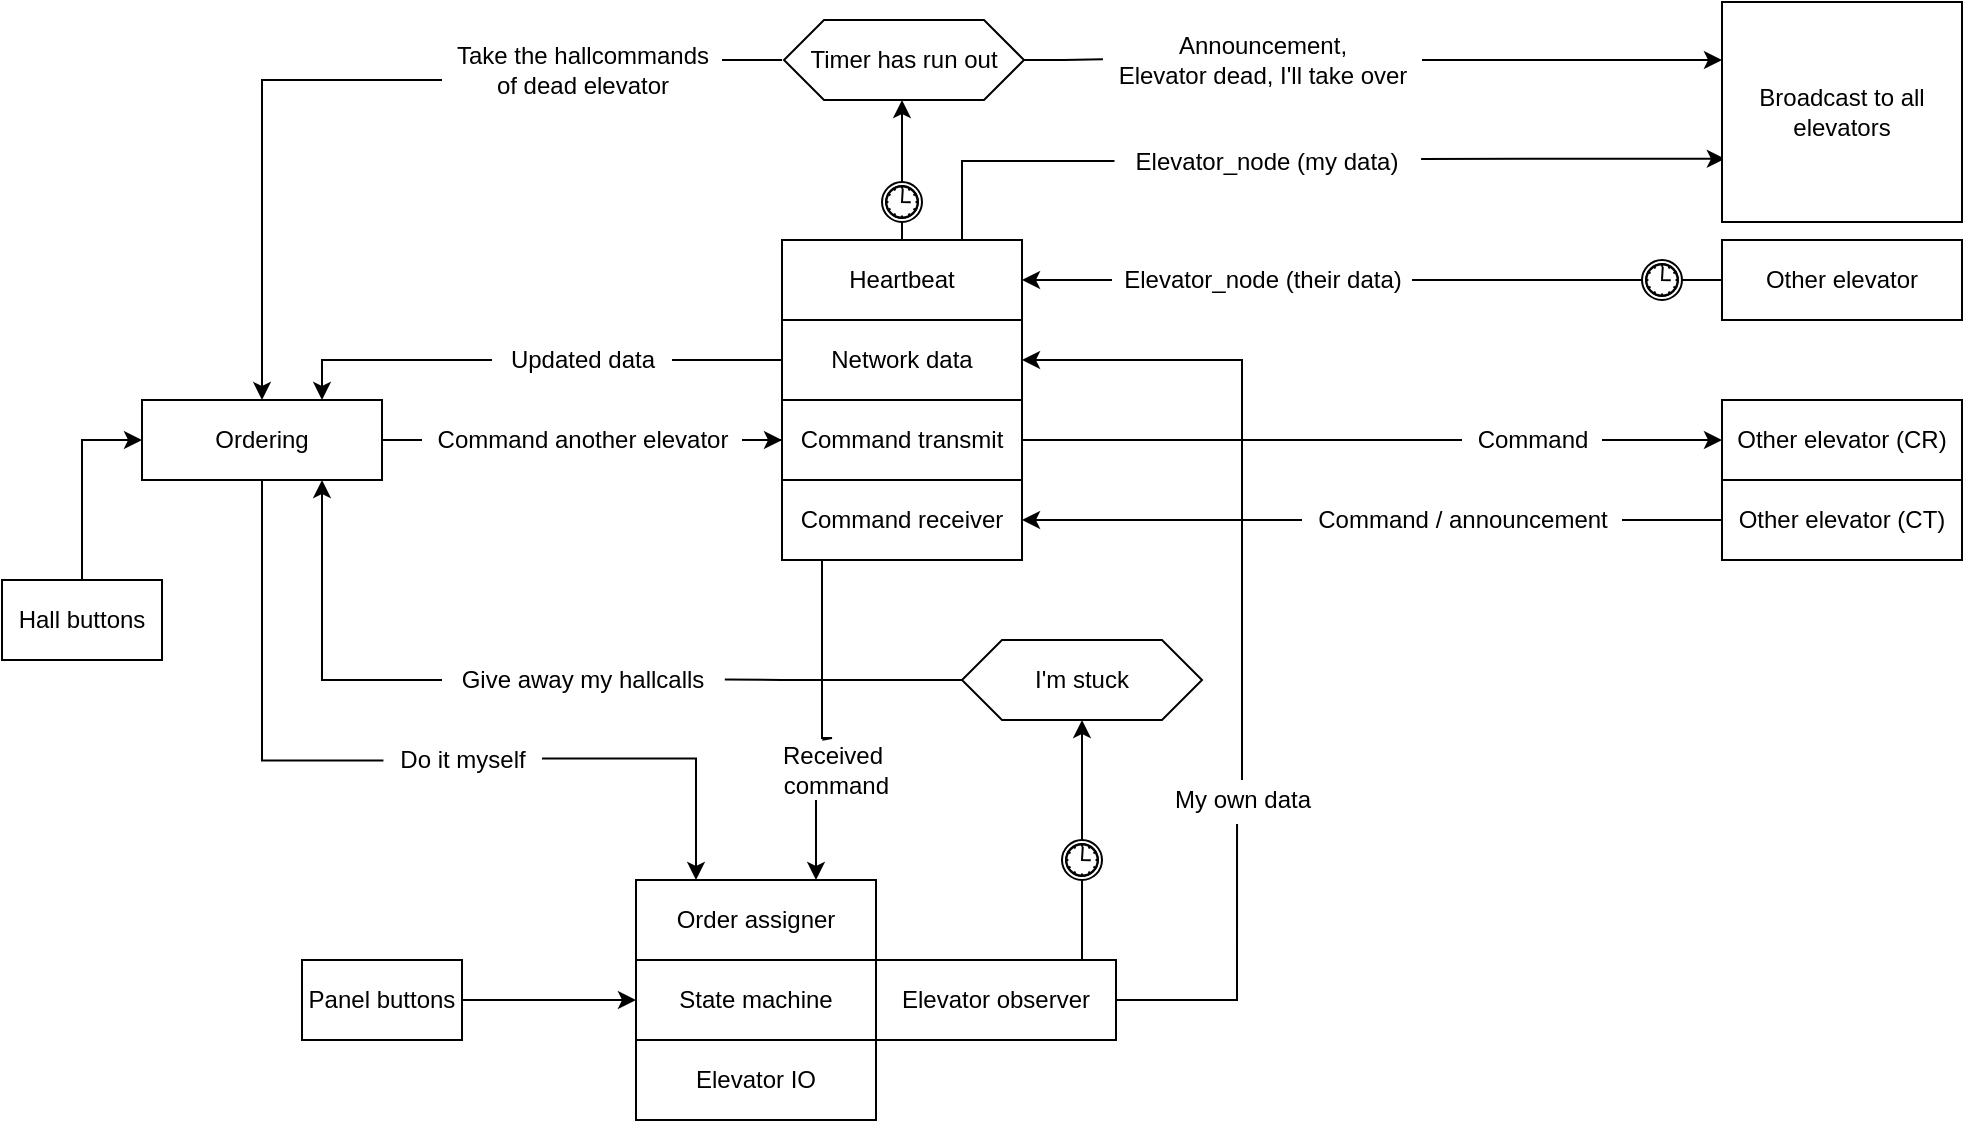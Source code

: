 <mxfile version="17.1.3" type="onedrive"><diagram id="umLYRCczUrrdmZUn5GfZ" name="Page-1"><mxGraphModel grid="1" gridSize="10" guides="1" tooltips="1" connect="1" arrows="1" page="1" fold="1" pageScale="1" pageWidth="827" pageHeight="1169" math="0" shadow="0"><root><mxCell id="0"/><mxCell id="1" parent="0"/><mxCell id="lqRCjhojuE9O84fKhgKE-76" style="edgeStyle=orthogonalEdgeStyle;rounded=0;orthogonalLoop=1;jettySize=auto;html=1;exitX=0;exitY=0.5;exitDx=0;exitDy=0;entryX=0.75;entryY=0;entryDx=0;entryDy=0;startArrow=none;" edge="1" parent="1" source="lqRCjhojuE9O84fKhgKE-77" target="lqRCjhojuE9O84fKhgKE-2"><mxGeometry relative="1" as="geometry"/></mxCell><mxCell id="lqRCjhojuE9O84fKhgKE-1" value="Network data" style="rounded=0;whiteSpace=wrap;html=1;" vertex="1" parent="1"><mxGeometry x="400" y="240" width="120" height="40" as="geometry"/></mxCell><mxCell id="lqRCjhojuE9O84fKhgKE-6" style="edgeStyle=orthogonalEdgeStyle;rounded=0;orthogonalLoop=1;jettySize=auto;html=1;startArrow=none;" edge="1" parent="1" source="lqRCjhojuE9O84fKhgKE-85" target="lqRCjhojuE9O84fKhgKE-3"><mxGeometry relative="1" as="geometry"/></mxCell><mxCell id="lqRCjhojuE9O84fKhgKE-109" style="edgeStyle=orthogonalEdgeStyle;rounded=0;orthogonalLoop=1;jettySize=auto;html=1;exitX=1;exitY=0.46;exitDx=0;exitDy=0;entryX=0.25;entryY=0;entryDx=0;entryDy=0;startArrow=none;exitPerimeter=0;" edge="1" parent="1" source="lqRCjhojuE9O84fKhgKE-87" target="lqRCjhojuE9O84fKhgKE-107"><mxGeometry relative="1" as="geometry"><Array as="points"><mxPoint x="357" y="459"/></Array></mxGeometry></mxCell><mxCell id="lqRCjhojuE9O84fKhgKE-2" value="Ordering&lt;br&gt;" style="rounded=0;whiteSpace=wrap;html=1;" vertex="1" parent="1"><mxGeometry x="80" y="280" width="120" height="40" as="geometry"/></mxCell><mxCell id="lqRCjhojuE9O84fKhgKE-22" style="edgeStyle=orthogonalEdgeStyle;rounded=0;orthogonalLoop=1;jettySize=auto;html=1;exitX=1;exitY=0.5;exitDx=0;exitDy=0;entryX=0;entryY=0.5;entryDx=0;entryDy=0;startArrow=none;" edge="1" parent="1" source="lqRCjhojuE9O84fKhgKE-33" target="lqRCjhojuE9O84fKhgKE-21"><mxGeometry relative="1" as="geometry"/></mxCell><mxCell id="lqRCjhojuE9O84fKhgKE-3" value="Command transmit&lt;br&gt;" style="rounded=0;whiteSpace=wrap;html=1;" vertex="1" parent="1"><mxGeometry x="400" y="280" width="120" height="40" as="geometry"/></mxCell><mxCell id="lqRCjhojuE9O84fKhgKE-110" style="edgeStyle=orthogonalEdgeStyle;rounded=0;orthogonalLoop=1;jettySize=auto;html=1;entryX=0.75;entryY=0;entryDx=0;entryDy=0;startArrow=none;" edge="1" parent="1" source="lqRCjhojuE9O84fKhgKE-106" target="lqRCjhojuE9O84fKhgKE-107"><mxGeometry relative="1" as="geometry"><Array as="points"><mxPoint x="417" y="490"/><mxPoint x="417" y="490"/></Array></mxGeometry></mxCell><mxCell id="lqRCjhojuE9O84fKhgKE-4" value="Command receiver&lt;br&gt;" style="rounded=0;whiteSpace=wrap;html=1;" vertex="1" parent="1"><mxGeometry x="400" y="320" width="120" height="40" as="geometry"/></mxCell><mxCell id="lqRCjhojuE9O84fKhgKE-47" style="edgeStyle=orthogonalEdgeStyle;rounded=0;orthogonalLoop=1;jettySize=auto;html=1;exitX=0.5;exitY=0;exitDx=0;exitDy=0;entryX=0.5;entryY=1;entryDx=0;entryDy=0;startArrow=none;" edge="1" parent="1" source="lqRCjhojuE9O84fKhgKE-53"><mxGeometry relative="1" as="geometry"><mxPoint x="460" y="130" as="targetPoint"/></mxGeometry></mxCell><mxCell id="lqRCjhojuE9O84fKhgKE-114" style="edgeStyle=orthogonalEdgeStyle;rounded=0;orthogonalLoop=1;jettySize=auto;html=1;exitX=1.017;exitY=0.422;exitDx=0;exitDy=0;entryX=0.012;entryY=0.713;entryDx=0;entryDy=0;startArrow=none;exitPerimeter=0;entryPerimeter=0;" edge="1" parent="1" source="lqRCjhojuE9O84fKhgKE-94" target="lqRCjhojuE9O84fKhgKE-29"><mxGeometry relative="1" as="geometry"/></mxCell><mxCell id="lqRCjhojuE9O84fKhgKE-5" value="Heartbeat&lt;br&gt;" style="rounded=0;whiteSpace=wrap;html=1;" vertex="1" parent="1"><mxGeometry x="400" y="200" width="120" height="40" as="geometry"/></mxCell><mxCell id="lqRCjhojuE9O84fKhgKE-21" value="Other elevator (CR)" style="rounded=0;whiteSpace=wrap;html=1;" vertex="1" parent="1"><mxGeometry x="870" y="280" width="120" height="40" as="geometry"/></mxCell><mxCell id="lqRCjhojuE9O84fKhgKE-26" style="edgeStyle=orthogonalEdgeStyle;rounded=0;orthogonalLoop=1;jettySize=auto;html=1;exitX=0;exitY=0.5;exitDx=0;exitDy=0;entryX=1;entryY=0.5;entryDx=0;entryDy=0;startArrow=none;" edge="1" parent="1" source="lqRCjhojuE9O84fKhgKE-35" target="lqRCjhojuE9O84fKhgKE-4"><mxGeometry relative="1" as="geometry"/></mxCell><mxCell id="lqRCjhojuE9O84fKhgKE-23" value="Other elevator (CT)" style="rounded=0;whiteSpace=wrap;html=1;" vertex="1" parent="1"><mxGeometry x="870" y="320" width="120" height="40" as="geometry"/></mxCell><mxCell id="lqRCjhojuE9O84fKhgKE-28" style="edgeStyle=orthogonalEdgeStyle;rounded=0;orthogonalLoop=1;jettySize=auto;html=1;exitX=0;exitY=0.5;exitDx=0;exitDy=0;entryX=1;entryY=0.5;entryDx=0;entryDy=0;startArrow=none;" edge="1" parent="1" source="lqRCjhojuE9O84fKhgKE-31" target="lqRCjhojuE9O84fKhgKE-5"><mxGeometry relative="1" as="geometry"/></mxCell><mxCell id="lqRCjhojuE9O84fKhgKE-27" value="Other elevator" style="rounded=0;whiteSpace=wrap;html=1;" vertex="1" parent="1"><mxGeometry x="870" y="200" width="120" height="40" as="geometry"/></mxCell><mxCell id="lqRCjhojuE9O84fKhgKE-29" value="Broadcast to all&lt;br&gt;elevators" style="rounded=0;whiteSpace=wrap;html=1;" vertex="1" parent="1"><mxGeometry x="870" y="81" width="120" height="110" as="geometry"/></mxCell><mxCell id="lqRCjhojuE9O84fKhgKE-31" value="Elevator_node (their&amp;nbsp;data)" style="text;html=1;align=center;verticalAlign=middle;resizable=0;points=[];autosize=1;strokeColor=none;fillColor=none;" vertex="1" parent="1"><mxGeometry x="565" y="210" width="150" height="20" as="geometry"/></mxCell><mxCell id="lqRCjhojuE9O84fKhgKE-32" value="" style="edgeStyle=orthogonalEdgeStyle;rounded=0;orthogonalLoop=1;jettySize=auto;html=1;exitX=0;exitY=0.5;exitDx=0;exitDy=0;entryX=1;entryY=0.5;entryDx=0;entryDy=0;endArrow=none;startArrow=none;" edge="1" parent="1" source="lqRCjhojuE9O84fKhgKE-70" target="lqRCjhojuE9O84fKhgKE-31"><mxGeometry relative="1" as="geometry"><mxPoint x="639" y="220" as="sourcePoint"/><mxPoint x="520" y="220" as="targetPoint"/></mxGeometry></mxCell><mxCell id="lqRCjhojuE9O84fKhgKE-33" value="Command" style="text;html=1;align=center;verticalAlign=middle;resizable=0;points=[];autosize=1;strokeColor=none;fillColor=none;" vertex="1" parent="1"><mxGeometry x="740" y="290" width="70" height="20" as="geometry"/></mxCell><mxCell id="lqRCjhojuE9O84fKhgKE-34" value="" style="edgeStyle=orthogonalEdgeStyle;rounded=0;orthogonalLoop=1;jettySize=auto;html=1;exitX=1;exitY=0.5;exitDx=0;exitDy=0;entryX=0;entryY=0.5;entryDx=0;entryDy=0;endArrow=none;" edge="1" parent="1" source="lqRCjhojuE9O84fKhgKE-3" target="lqRCjhojuE9O84fKhgKE-33"><mxGeometry relative="1" as="geometry"><mxPoint x="520" y="300" as="sourcePoint"/><mxPoint x="720" y="300" as="targetPoint"/></mxGeometry></mxCell><mxCell id="lqRCjhojuE9O84fKhgKE-35" value="Command / announcement&lt;br&gt;" style="text;html=1;align=center;verticalAlign=middle;resizable=0;points=[];autosize=1;strokeColor=none;fillColor=none;" vertex="1" parent="1"><mxGeometry x="660" y="330" width="160" height="20" as="geometry"/></mxCell><mxCell id="lqRCjhojuE9O84fKhgKE-36" value="" style="edgeStyle=orthogonalEdgeStyle;rounded=0;orthogonalLoop=1;jettySize=auto;html=1;exitX=0;exitY=0.5;exitDx=0;exitDy=0;entryX=1;entryY=0.5;entryDx=0;entryDy=0;endArrow=none;" edge="1" parent="1" source="lqRCjhojuE9O84fKhgKE-23" target="lqRCjhojuE9O84fKhgKE-35"><mxGeometry relative="1" as="geometry"><mxPoint x="720" y="340" as="sourcePoint"/><mxPoint x="520" y="340" as="targetPoint"/></mxGeometry></mxCell><mxCell id="lqRCjhojuE9O84fKhgKE-101" style="edgeStyle=orthogonalEdgeStyle;rounded=0;orthogonalLoop=1;jettySize=auto;html=1;exitX=0.5;exitY=0;exitDx=0;exitDy=0;entryX=0;entryY=0.5;entryDx=0;entryDy=0;" edge="1" parent="1" source="lqRCjhojuE9O84fKhgKE-37" target="lqRCjhojuE9O84fKhgKE-2"><mxGeometry relative="1" as="geometry"/></mxCell><mxCell id="lqRCjhojuE9O84fKhgKE-37" value="Hall buttons" style="rounded=0;whiteSpace=wrap;html=1;" vertex="1" parent="1"><mxGeometry x="10" y="370" width="80" height="40" as="geometry"/></mxCell><mxCell id="lqRCjhojuE9O84fKhgKE-41" value="State machine" style="rounded=0;whiteSpace=wrap;html=1;" vertex="1" parent="1"><mxGeometry x="327" y="560" width="120" height="40" as="geometry"/></mxCell><mxCell id="lqRCjhojuE9O84fKhgKE-52" style="edgeStyle=orthogonalEdgeStyle;rounded=0;orthogonalLoop=1;jettySize=auto;html=1;exitX=0.5;exitY=0;exitDx=0;exitDy=0;entryX=1;entryY=0.5;entryDx=0;entryDy=0;startArrow=none;" edge="1" parent="1" source="lqRCjhojuE9O84fKhgKE-78" target="lqRCjhojuE9O84fKhgKE-1"><mxGeometry relative="1" as="geometry"><Array as="points"/></mxGeometry></mxCell><mxCell id="lqRCjhojuE9O84fKhgKE-82" style="edgeStyle=orthogonalEdgeStyle;rounded=0;orthogonalLoop=1;jettySize=auto;html=1;exitX=0.25;exitY=0;exitDx=0;exitDy=0;entryX=0.5;entryY=1;entryDx=0;entryDy=0;" edge="1" parent="1" source="lqRCjhojuE9O84fKhgKE-50" target="lqRCjhojuE9O84fKhgKE-81"><mxGeometry relative="1" as="geometry"><Array as="points"><mxPoint x="550" y="560"/></Array></mxGeometry></mxCell><mxCell id="lqRCjhojuE9O84fKhgKE-50" value="Elevator observer" style="rounded=0;whiteSpace=wrap;html=1;" vertex="1" parent="1"><mxGeometry x="447" y="560" width="120" height="40" as="geometry"/></mxCell><mxCell id="lqRCjhojuE9O84fKhgKE-53" value="" style="points=[[0.145,0.145,0],[0.5,0,0],[0.855,0.145,0],[1,0.5,0],[0.855,0.855,0],[0.5,1,0],[0.145,0.855,0],[0,0.5,0]];shape=mxgraph.bpmn.event;html=1;verticalLabelPosition=bottom;labelBackgroundColor=#ffffff;verticalAlign=top;align=center;perimeter=ellipsePerimeter;outlineConnect=0;aspect=fixed;outline=catching;symbol=timer;" vertex="1" parent="1"><mxGeometry x="450" y="171" width="20" height="20" as="geometry"/></mxCell><mxCell id="lqRCjhojuE9O84fKhgKE-54" value="" style="edgeStyle=orthogonalEdgeStyle;rounded=0;orthogonalLoop=1;jettySize=auto;html=1;exitX=0.5;exitY=0;exitDx=0;exitDy=0;entryX=0.5;entryY=1;entryDx=0;entryDy=0;endArrow=none;" edge="1" parent="1" source="lqRCjhojuE9O84fKhgKE-5" target="lqRCjhojuE9O84fKhgKE-53"><mxGeometry relative="1" as="geometry"><mxPoint x="460" y="200" as="sourcePoint"/><mxPoint x="460" y="130" as="targetPoint"/></mxGeometry></mxCell><mxCell id="lqRCjhojuE9O84fKhgKE-58" style="edgeStyle=orthogonalEdgeStyle;rounded=0;orthogonalLoop=1;jettySize=auto;html=1;entryX=0.5;entryY=0;entryDx=0;entryDy=0;" edge="1" parent="1" source="lqRCjhojuE9O84fKhgKE-55" target="lqRCjhojuE9O84fKhgKE-2"><mxGeometry relative="1" as="geometry"><Array as="points"><mxPoint x="140" y="120"/></Array></mxGeometry></mxCell><mxCell id="lqRCjhojuE9O84fKhgKE-55" value="Take the hallcommands&lt;br&gt;of dead elevator" style="text;html=1;align=center;verticalAlign=middle;resizable=0;points=[];autosize=1;strokeColor=none;fillColor=none;" vertex="1" parent="1"><mxGeometry x="230" y="100" width="140" height="30" as="geometry"/></mxCell><mxCell id="lqRCjhojuE9O84fKhgKE-56" value="" style="edgeStyle=orthogonalEdgeStyle;rounded=0;orthogonalLoop=1;jettySize=auto;html=1;exitX=0;exitY=0.5;exitDx=0;exitDy=0;endArrow=none;" edge="1" parent="1" target="lqRCjhojuE9O84fKhgKE-55"><mxGeometry relative="1" as="geometry"><mxPoint x="400" y="110" as="sourcePoint"/><mxPoint x="300" y="280" as="targetPoint"/><Array as="points"><mxPoint x="360" y="110"/><mxPoint x="360" y="110"/></Array></mxGeometry></mxCell><mxCell id="lqRCjhojuE9O84fKhgKE-65" style="edgeStyle=orthogonalEdgeStyle;rounded=0;orthogonalLoop=1;jettySize=auto;html=1;startArrow=none;" edge="1" parent="1" source="lqRCjhojuE9O84fKhgKE-60"><mxGeometry relative="1" as="geometry"><mxPoint x="870" y="110" as="targetPoint"/></mxGeometry></mxCell><mxCell id="lqRCjhojuE9O84fKhgKE-59" value="Timer has run out" style="shape=hexagon;perimeter=hexagonPerimeter2;whiteSpace=wrap;html=1;fixedSize=1;" vertex="1" parent="1"><mxGeometry x="401" y="90" width="120" height="40" as="geometry"/></mxCell><mxCell id="lqRCjhojuE9O84fKhgKE-60" value="Announcement,&lt;br&gt;Elevator dead, I'll take over" style="text;html=1;align=center;verticalAlign=middle;resizable=0;points=[];autosize=1;strokeColor=none;fillColor=none;" vertex="1" parent="1"><mxGeometry x="560" y="95" width="160" height="30" as="geometry"/></mxCell><mxCell id="lqRCjhojuE9O84fKhgKE-66" value="" style="edgeStyle=orthogonalEdgeStyle;rounded=0;orthogonalLoop=1;jettySize=auto;html=1;endArrow=none;entryX=0.003;entryY=0.488;entryDx=0;entryDy=0;entryPerimeter=0;" edge="1" parent="1" source="lqRCjhojuE9O84fKhgKE-59" target="lqRCjhojuE9O84fKhgKE-60"><mxGeometry relative="1" as="geometry"><mxPoint x="520" y="110" as="sourcePoint"/><mxPoint x="550" y="110" as="targetPoint"/></mxGeometry></mxCell><mxCell id="lqRCjhojuE9O84fKhgKE-70" value="" style="points=[[0.145,0.145,0],[0.5,0,0],[0.855,0.145,0],[1,0.5,0],[0.855,0.855,0],[0.5,1,0],[0.145,0.855,0],[0,0.5,0]];shape=mxgraph.bpmn.event;html=1;verticalLabelPosition=bottom;labelBackgroundColor=#ffffff;verticalAlign=top;align=center;perimeter=ellipsePerimeter;outlineConnect=0;aspect=fixed;outline=catching;symbol=timer;" vertex="1" parent="1"><mxGeometry x="830" y="210" width="20" height="20" as="geometry"/></mxCell><mxCell id="lqRCjhojuE9O84fKhgKE-71" value="" style="edgeStyle=orthogonalEdgeStyle;rounded=0;orthogonalLoop=1;jettySize=auto;html=1;exitX=0;exitY=0.5;exitDx=0;exitDy=0;entryX=1;entryY=0.5;entryDx=0;entryDy=0;endArrow=none;" edge="1" parent="1" source="lqRCjhojuE9O84fKhgKE-27" target="lqRCjhojuE9O84fKhgKE-70"><mxGeometry relative="1" as="geometry"><mxPoint x="770" y="220" as="sourcePoint"/><mxPoint x="695" y="220" as="targetPoint"/></mxGeometry></mxCell><mxCell id="lqRCjhojuE9O84fKhgKE-83" style="edgeStyle=orthogonalEdgeStyle;rounded=0;orthogonalLoop=1;jettySize=auto;html=1;exitX=0;exitY=0.5;exitDx=0;exitDy=0;entryX=0.75;entryY=1;entryDx=0;entryDy=0;startArrow=none;" edge="1" parent="1" source="lqRCjhojuE9O84fKhgKE-84" target="lqRCjhojuE9O84fKhgKE-2"><mxGeometry relative="1" as="geometry"/></mxCell><mxCell id="lqRCjhojuE9O84fKhgKE-81" value="I'm stuck&lt;br&gt;" style="shape=hexagon;perimeter=hexagonPerimeter2;whiteSpace=wrap;html=1;fixedSize=1;" vertex="1" parent="1"><mxGeometry x="490" y="400" width="120" height="40" as="geometry"/></mxCell><mxCell id="lqRCjhojuE9O84fKhgKE-88" value="" style="points=[[0.145,0.145,0],[0.5,0,0],[0.855,0.145,0],[1,0.5,0],[0.855,0.855,0],[0.5,1,0],[0.145,0.855,0],[0,0.5,0]];shape=mxgraph.bpmn.event;html=1;verticalLabelPosition=bottom;labelBackgroundColor=#ffffff;verticalAlign=top;align=center;perimeter=ellipsePerimeter;outlineConnect=0;aspect=fixed;outline=catching;symbol=timer;" vertex="1" parent="1"><mxGeometry x="540" y="500" width="20" height="20" as="geometry"/></mxCell><mxCell id="lqRCjhojuE9O84fKhgKE-89" value="Elevator IO" style="rounded=0;whiteSpace=wrap;html=1;" vertex="1" parent="1"><mxGeometry x="327" y="600" width="120" height="40" as="geometry"/></mxCell><mxCell id="lqRCjhojuE9O84fKhgKE-91" style="edgeStyle=orthogonalEdgeStyle;rounded=0;orthogonalLoop=1;jettySize=auto;html=1;" edge="1" parent="1" source="lqRCjhojuE9O84fKhgKE-90" target="lqRCjhojuE9O84fKhgKE-41"><mxGeometry relative="1" as="geometry"/></mxCell><mxCell id="lqRCjhojuE9O84fKhgKE-90" value="Panel buttons" style="rounded=0;whiteSpace=wrap;html=1;" vertex="1" parent="1"><mxGeometry x="160" y="560" width="80" height="40" as="geometry"/></mxCell><mxCell id="lqRCjhojuE9O84fKhgKE-107" value="Order assigner" style="rounded=0;whiteSpace=wrap;html=1;" vertex="1" parent="1"><mxGeometry x="327" y="520" width="120" height="40" as="geometry"/></mxCell><mxCell id="lqRCjhojuE9O84fKhgKE-94" value="Elevator_node (my data)" style="text;html=1;align=center;verticalAlign=middle;resizable=0;points=[];autosize=1;strokeColor=none;fillColor=none;" vertex="1" parent="1"><mxGeometry x="567" y="151" width="150" height="20" as="geometry"/></mxCell><mxCell id="lqRCjhojuE9O84fKhgKE-116" value="" style="edgeStyle=orthogonalEdgeStyle;rounded=0;orthogonalLoop=1;jettySize=auto;html=1;exitX=0.75;exitY=0;exitDx=0;exitDy=0;entryX=-0.005;entryY=0.473;entryDx=0;entryDy=0;endArrow=none;entryPerimeter=0;" edge="1" parent="1" source="lqRCjhojuE9O84fKhgKE-5" target="lqRCjhojuE9O84fKhgKE-94"><mxGeometry relative="1" as="geometry"><mxPoint x="490" y="200" as="sourcePoint"/><mxPoint x="860" y="155" as="targetPoint"/></mxGeometry></mxCell><mxCell id="lqRCjhojuE9O84fKhgKE-78" value="My own data" style="text;html=1;align=center;verticalAlign=middle;resizable=0;points=[];autosize=1;strokeColor=none;fillColor=none;" vertex="1" parent="1"><mxGeometry x="590" y="470" width="80" height="20" as="geometry"/></mxCell><mxCell id="lqRCjhojuE9O84fKhgKE-117" value="" style="edgeStyle=orthogonalEdgeStyle;rounded=0;orthogonalLoop=1;jettySize=auto;html=1;exitX=1;exitY=0.5;exitDx=0;exitDy=0;entryX=0.469;entryY=1.102;entryDx=0;entryDy=0;endArrow=none;entryPerimeter=0;" edge="1" parent="1" source="lqRCjhojuE9O84fKhgKE-50" target="lqRCjhojuE9O84fKhgKE-78"><mxGeometry relative="1" as="geometry"><mxPoint x="507" y="560" as="sourcePoint"/><mxPoint x="520" y="260" as="targetPoint"/><Array as="points"><mxPoint x="627" y="580"/></Array></mxGeometry></mxCell><mxCell id="lqRCjhojuE9O84fKhgKE-84" value="Give away my hallcalls" style="text;html=1;align=center;verticalAlign=middle;resizable=0;points=[];autosize=1;strokeColor=none;fillColor=none;" vertex="1" parent="1"><mxGeometry x="230" y="410" width="140" height="20" as="geometry"/></mxCell><mxCell id="lqRCjhojuE9O84fKhgKE-118" value="" style="edgeStyle=orthogonalEdgeStyle;rounded=0;orthogonalLoop=1;jettySize=auto;html=1;exitX=0;exitY=0.5;exitDx=0;exitDy=0;entryX=1.01;entryY=0.49;entryDx=0;entryDy=0;endArrow=none;entryPerimeter=0;" edge="1" parent="1" source="lqRCjhojuE9O84fKhgKE-81" target="lqRCjhojuE9O84fKhgKE-84"><mxGeometry relative="1" as="geometry"><mxPoint x="490" y="420" as="sourcePoint"/><mxPoint x="200" y="320" as="targetPoint"/><Array as="points"><mxPoint x="400" y="420"/><mxPoint x="400" y="420"/></Array></mxGeometry></mxCell><mxCell id="lqRCjhojuE9O84fKhgKE-87" value="Do it myself" style="text;html=1;align=center;verticalAlign=middle;resizable=0;points=[];autosize=1;strokeColor=none;fillColor=none;" vertex="1" parent="1"><mxGeometry x="200" y="450" width="80" height="20" as="geometry"/></mxCell><mxCell id="lqRCjhojuE9O84fKhgKE-119" value="" style="edgeStyle=orthogonalEdgeStyle;rounded=0;orthogonalLoop=1;jettySize=auto;html=1;exitX=0.5;exitY=1;exitDx=0;exitDy=0;endArrow=none;entryX=0.009;entryY=0.511;entryDx=0;entryDy=0;entryPerimeter=0;" edge="1" parent="1" source="lqRCjhojuE9O84fKhgKE-2" target="lqRCjhojuE9O84fKhgKE-87"><mxGeometry relative="1" as="geometry"><mxPoint x="170" y="320" as="sourcePoint"/><mxPoint x="190" y="410" as="targetPoint"/><Array as="points"/></mxGeometry></mxCell><mxCell id="lqRCjhojuE9O84fKhgKE-106" value="Received&lt;br&gt;&amp;nbsp;command" style="text;html=1;align=center;verticalAlign=middle;resizable=0;points=[];autosize=1;strokeColor=none;fillColor=none;" vertex="1" parent="1"><mxGeometry x="390" y="450" width="70" height="30" as="geometry"/></mxCell><mxCell id="lqRCjhojuE9O84fKhgKE-120" value="" style="edgeStyle=orthogonalEdgeStyle;rounded=0;orthogonalLoop=1;jettySize=auto;html=1;exitX=0.25;exitY=1;exitDx=0;exitDy=0;endArrow=none;entryX=0.431;entryY=-0.003;entryDx=0;entryDy=0;entryPerimeter=0;" edge="1" parent="1" source="lqRCjhojuE9O84fKhgKE-4" target="lqRCjhojuE9O84fKhgKE-106"><mxGeometry relative="1" as="geometry"><mxPoint x="430" y="360.0" as="sourcePoint"/><mxPoint x="417" y="520.0" as="targetPoint"/><Array as="points"><mxPoint x="420" y="360"/><mxPoint x="420" y="449"/><mxPoint x="425" y="449"/></Array></mxGeometry></mxCell><mxCell id="lqRCjhojuE9O84fKhgKE-77" value="Updated data" style="text;html=1;align=center;verticalAlign=middle;resizable=0;points=[];autosize=1;strokeColor=none;fillColor=none;" vertex="1" parent="1"><mxGeometry x="255" y="250" width="90" height="20" as="geometry"/></mxCell><mxCell id="lqRCjhojuE9O84fKhgKE-121" value="" style="edgeStyle=orthogonalEdgeStyle;rounded=0;orthogonalLoop=1;jettySize=auto;html=1;exitX=0;exitY=0.5;exitDx=0;exitDy=0;endArrow=none;" edge="1" parent="1" source="lqRCjhojuE9O84fKhgKE-1" target="lqRCjhojuE9O84fKhgKE-77"><mxGeometry relative="1" as="geometry"><mxPoint x="400" y="260" as="sourcePoint"/><mxPoint x="200" y="280" as="targetPoint"/></mxGeometry></mxCell><mxCell id="lqRCjhojuE9O84fKhgKE-85" value="Command another elevator" style="text;html=1;align=center;verticalAlign=middle;resizable=0;points=[];autosize=1;strokeColor=none;fillColor=none;" vertex="1" parent="1"><mxGeometry x="220" y="290" width="160" height="20" as="geometry"/></mxCell><mxCell id="lqRCjhojuE9O84fKhgKE-122" value="" style="edgeStyle=orthogonalEdgeStyle;rounded=0;orthogonalLoop=1;jettySize=auto;html=1;endArrow=none;entryX=-0.002;entryY=0.497;entryDx=0;entryDy=0;entryPerimeter=0;" edge="1" parent="1" source="lqRCjhojuE9O84fKhgKE-2" target="lqRCjhojuE9O84fKhgKE-85"><mxGeometry relative="1" as="geometry"><mxPoint x="230" y="300" as="sourcePoint"/><mxPoint x="400" y="300" as="targetPoint"/></mxGeometry></mxCell></root></mxGraphModel></diagram></mxfile>